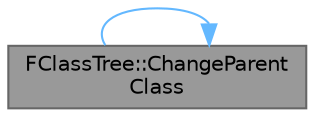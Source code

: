 digraph "FClassTree::ChangeParentClass"
{
 // INTERACTIVE_SVG=YES
 // LATEX_PDF_SIZE
  bgcolor="transparent";
  edge [fontname=Helvetica,fontsize=10,labelfontname=Helvetica,labelfontsize=10];
  node [fontname=Helvetica,fontsize=10,shape=box,height=0.2,width=0.4];
  rankdir="RL";
  Node1 [id="Node000001",label="FClassTree::ChangeParent\lClass",height=0.2,width=0.4,color="gray40", fillcolor="grey60", style="filled", fontcolor="black",tooltip="Move a class node in the hierarchy tree after a class has changed its SuperClass."];
  Node1 -> Node1 [id="edge1_Node000001_Node000001",dir="back",color="steelblue1",style="solid",tooltip=" "];
}
